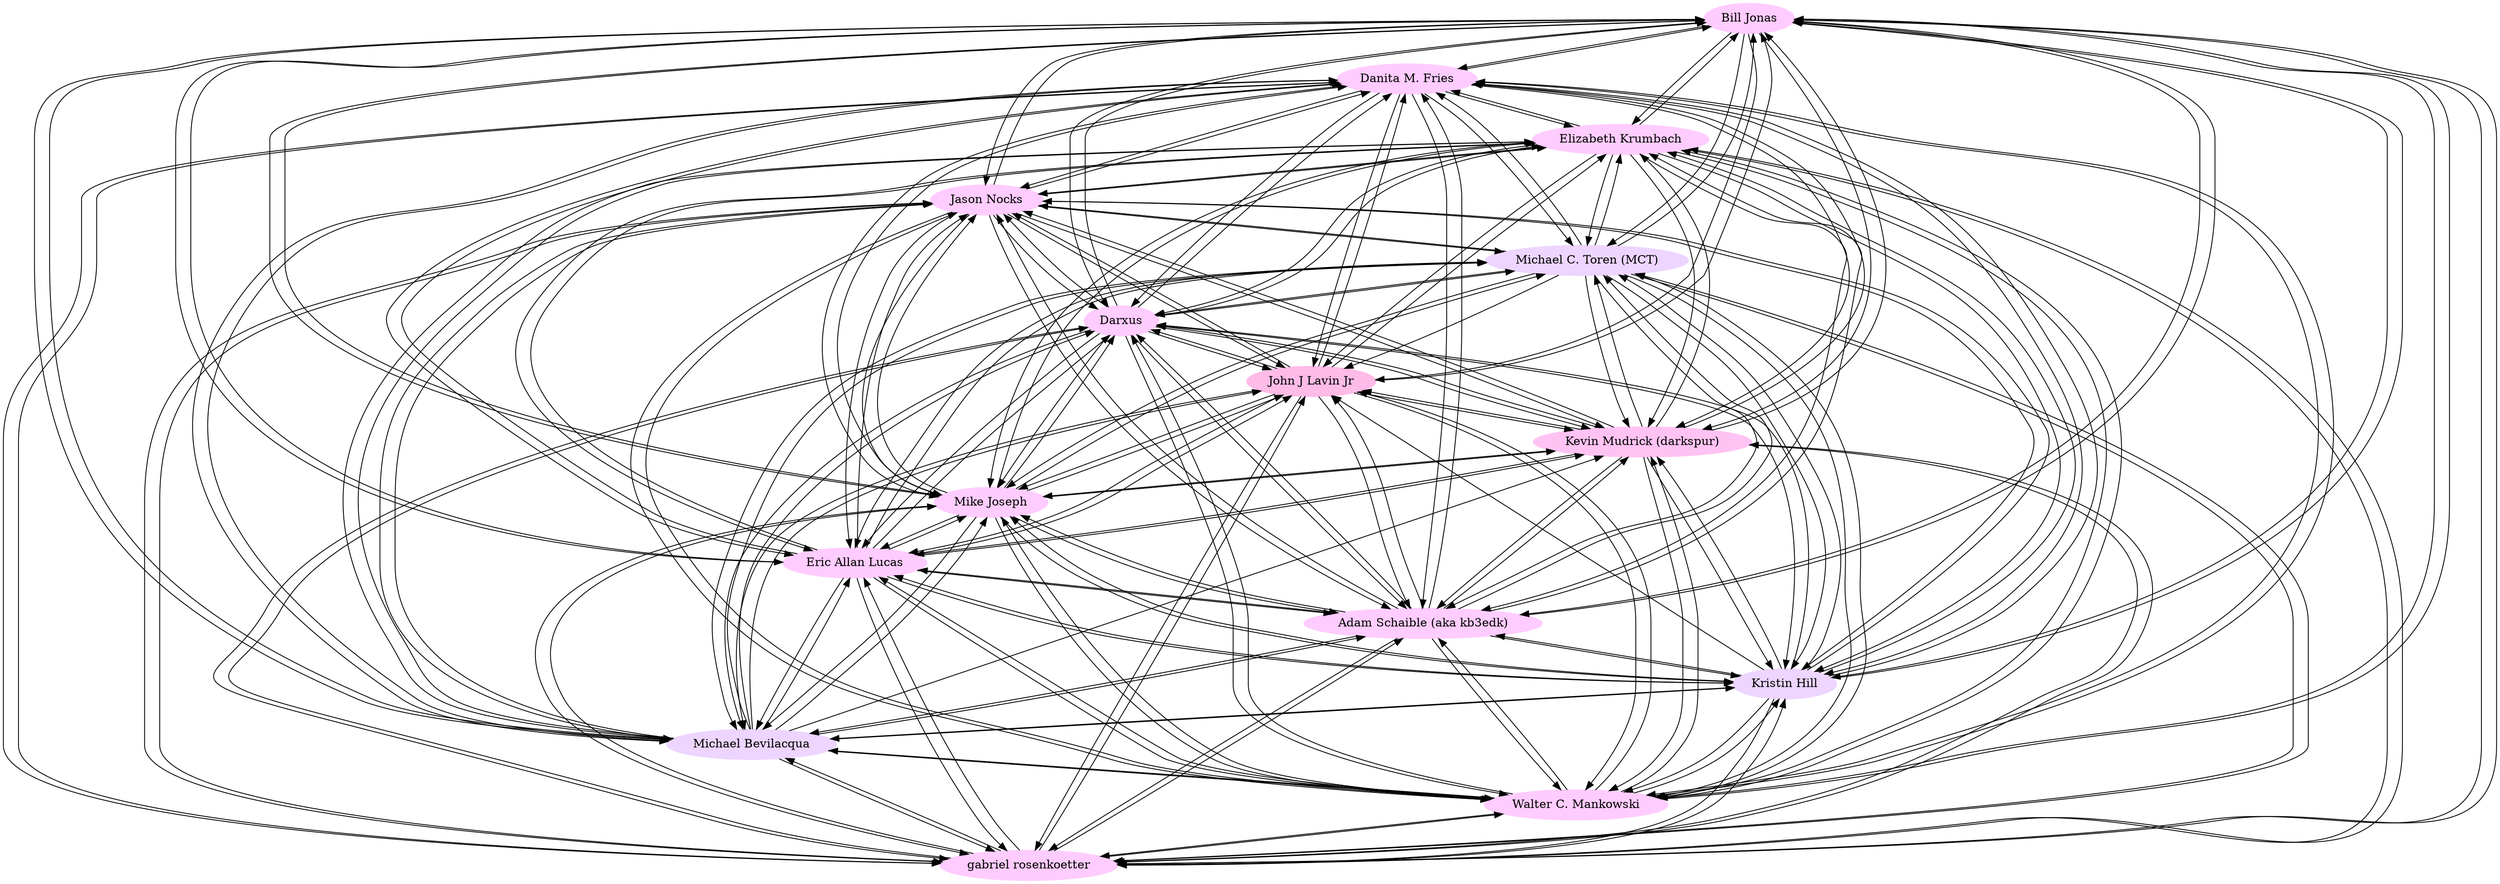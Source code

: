 digraph "debian-keyring" {
overlap=scale
splines=true
sep=.1
//1.07692307692308
node [style=filled]
//14 14 1,0.797619047619048,1
"116F0CBD" [color="0.833333333333333,0.202380952380952,1",label="Bill Jonas"]
//14 14 1,0.797619047619048,1
"FE4BC82F" [color="0.833333333333333,0.202380952380952,1",label="Danita M. Fries"]
//14 14 1,0.797619047619048,1
"0CF9091A" [color="0.833333333333333,0.202380952380952,1",label="gabriel rosenkoetter"]
//14 14 1,0.797619047619048,1
"67A7B584" [color="0.833333333333333,0.202380952380952,1",label="Walter C. Mankowski"]
//13 14 0.928571428571429,0.833333333333333,1
"CBAC94EA" [color="0.761904761904762,0.166666666666667,1",label="Michael Bevilacqua"]
//13 14 0.928571428571429,0.833333333333333,1
"55FF8CEF" [color="0.761904761904762,0.166666666666667,1",label="Kristin Hill"]
//14 14 1,0.797619047619048,1
"343BB2A7" [color="0.833333333333333,0.202380952380952,1",label="Adam Schaible (aka kb3edk)"]
//14 14 1,0.797619047619048,1
"742B67FE" [color="0.833333333333333,0.202380952380952,1",label="Eric Allan Lucas"]
//14 14 1,0.797619047619048,1
"8477626F" [color="0.833333333333333,0.202380952380952,1",label="Mike Joseph"]
//14 13 1,0.764455782312925,0.952380952380952
"8DAC6BEA" [color="0.867027677496992,0.235544217687075,1",label="Kevin Mudrick (darkspur)"]
//14 12 1,0.731292517006803,0.904761904761905
"2BA48C46" [color="0.892405063291139,0.268707482993197,1",label="John J Lavin Jr"]
//14 14 1,0.797619047619048,1
"0E9FF879" [color="0.833333333333333,0.202380952380952,1",label="Darxus"]
//13 14 0.928571428571429,0.833333333333333,1
"52AC566B" [color="0.761904761904762,0.166666666666667,1",label="Michael C. Toren (MCT)"]
//14 14 1,0.797619047619048,1
"F0A0A919" [color="0.833333333333333,0.202380952380952,1",label="Jason Nocks"]
//14 14 1,0.797619047619048,1
"56C84DC3" [color="0.833333333333333,0.202380952380952,1",label="Elizabeth Krumbach"]
"116F0CBD" -> "0CF9091A"
"FE4BC82F" -> "0CF9091A"
"67A7B584" -> "0CF9091A"
"55FF8CEF" -> "0CF9091A"
"CBAC94EA" -> "0CF9091A"
"343BB2A7" -> "0CF9091A"
"742B67FE" -> "0CF9091A"
"8477626F" -> "0CF9091A"
"8DAC6BEA" -> "0CF9091A"
"2BA48C46" -> "0CF9091A"
"52AC566B" -> "0CF9091A"
"0E9FF879" -> "0CF9091A"
"F0A0A919" -> "0CF9091A"
"56C84DC3" -> "0CF9091A"
"116F0CBD" -> "0E9FF879"
"FE4BC82F" -> "0E9FF879"
"0CF9091A" -> "0E9FF879"
"67A7B584" -> "0E9FF879"
"CBAC94EA" -> "0E9FF879"
"55FF8CEF" -> "0E9FF879"
"343BB2A7" -> "0E9FF879"
"742B67FE" -> "0E9FF879"
"8477626F" -> "0E9FF879"
"8DAC6BEA" -> "0E9FF879"
"2BA48C46" -> "0E9FF879"
"52AC566B" -> "0E9FF879"
"F0A0A919" -> "0E9FF879"
"56C84DC3" -> "0E9FF879"
"FE4BC82F" -> "116F0CBD"
"0CF9091A" -> "116F0CBD"
"67A7B584" -> "116F0CBD"
"55FF8CEF" -> "116F0CBD"
"CBAC94EA" -> "116F0CBD"
"343BB2A7" -> "116F0CBD"
"742B67FE" -> "116F0CBD"
"8477626F" -> "116F0CBD"
"8DAC6BEA" -> "116F0CBD"
"2BA48C46" -> "116F0CBD"
"0E9FF879" -> "116F0CBD"
"52AC566B" -> "116F0CBD"
"F0A0A919" -> "116F0CBD"
"56C84DC3" -> "116F0CBD"
"116F0CBD" -> "2BA48C46"
"FE4BC82F" -> "2BA48C46"
"0CF9091A" -> "2BA48C46"
"67A7B584" -> "2BA48C46"
"343BB2A7" -> "2BA48C46"
"55FF8CEF" -> "2BA48C46"
"CBAC94EA" -> "2BA48C46"
"742B67FE" -> "2BA48C46"
"8477626F" -> "2BA48C46"
"8DAC6BEA" -> "2BA48C46"
"0E9FF879" -> "2BA48C46"
"52AC566B" -> "2BA48C46"
"F0A0A919" -> "2BA48C46"
"56C84DC3" -> "2BA48C46"
"116F0CBD" -> "343BB2A7"
"FE4BC82F" -> "343BB2A7"
"0CF9091A" -> "343BB2A7"
"67A7B584" -> "343BB2A7"
"55FF8CEF" -> "343BB2A7"
"CBAC94EA" -> "343BB2A7"
"742B67FE" -> "343BB2A7"
"8477626F" -> "343BB2A7"
"8DAC6BEA" -> "343BB2A7"
"2BA48C46" -> "343BB2A7"
"0E9FF879" -> "343BB2A7"
"52AC566B" -> "343BB2A7"
"F0A0A919" -> "343BB2A7"
"56C84DC3" -> "343BB2A7"
"116F0CBD" -> "52AC566B"
"FE4BC82F" -> "52AC566B"
"0CF9091A" -> "52AC566B"
"67A7B584" -> "52AC566B"
"55FF8CEF" -> "52AC566B"
"CBAC94EA" -> "52AC566B"
"343BB2A7" -> "52AC566B"
"742B67FE" -> "52AC566B"
"8477626F" -> "52AC566B"
"8DAC6BEA" -> "52AC566B"
"0E9FF879" -> "52AC566B"
"F0A0A919" -> "52AC566B"
"56C84DC3" -> "52AC566B"
"116F0CBD" -> "55FF8CEF"
"FE4BC82F" -> "55FF8CEF"
"0CF9091A" -> "55FF8CEF"
"67A7B584" -> "55FF8CEF"
"343BB2A7" -> "55FF8CEF"
"CBAC94EA" -> "55FF8CEF"
"742B67FE" -> "55FF8CEF"
"8477626F" -> "55FF8CEF"
"8DAC6BEA" -> "55FF8CEF"
"0E9FF879" -> "55FF8CEF"
"52AC566B" -> "55FF8CEF"
"F0A0A919" -> "55FF8CEF"
"56C84DC3" -> "55FF8CEF"
"116F0CBD" -> "56C84DC3"
"FE4BC82F" -> "56C84DC3"
"0CF9091A" -> "56C84DC3"
"67A7B584" -> "56C84DC3"
"343BB2A7" -> "56C84DC3"
"55FF8CEF" -> "56C84DC3"
"CBAC94EA" -> "56C84DC3"
"742B67FE" -> "56C84DC3"
"8477626F" -> "56C84DC3"
"8DAC6BEA" -> "56C84DC3"
"0E9FF879" -> "56C84DC3"
"52AC566B" -> "56C84DC3"
"2BA48C46" -> "56C84DC3"
"F0A0A919" -> "56C84DC3"
"116F0CBD" -> "67A7B584"
"FE4BC82F" -> "67A7B584"
"0CF9091A" -> "67A7B584"
"55FF8CEF" -> "67A7B584"
"CBAC94EA" -> "67A7B584"
"343BB2A7" -> "67A7B584"
"742B67FE" -> "67A7B584"
"8477626F" -> "67A7B584"
"8DAC6BEA" -> "67A7B584"
"0E9FF879" -> "67A7B584"
"2BA48C46" -> "67A7B584"
"52AC566B" -> "67A7B584"
"F0A0A919" -> "67A7B584"
"56C84DC3" -> "67A7B584"
"116F0CBD" -> "742B67FE"
"FE4BC82F" -> "742B67FE"
"0CF9091A" -> "742B67FE"
"67A7B584" -> "742B67FE"
"343BB2A7" -> "742B67FE"
"55FF8CEF" -> "742B67FE"
"CBAC94EA" -> "742B67FE"
"8477626F" -> "742B67FE"
"8DAC6BEA" -> "742B67FE"
"0E9FF879" -> "742B67FE"
"52AC566B" -> "742B67FE"
"2BA48C46" -> "742B67FE"
"F0A0A919" -> "742B67FE"
"56C84DC3" -> "742B67FE"
"116F0CBD" -> "8477626F"
"FE4BC82F" -> "8477626F"
"0CF9091A" -> "8477626F"
"67A7B584" -> "8477626F"
"343BB2A7" -> "8477626F"
"55FF8CEF" -> "8477626F"
"CBAC94EA" -> "8477626F"
"742B67FE" -> "8477626F"
"8DAC6BEA" -> "8477626F"
"0E9FF879" -> "8477626F"
"52AC566B" -> "8477626F"
"2BA48C46" -> "8477626F"
"F0A0A919" -> "8477626F"
"56C84DC3" -> "8477626F"
"116F0CBD" -> "8DAC6BEA"
"FE4BC82F" -> "8DAC6BEA"
"0CF9091A" -> "8DAC6BEA"
"67A7B584" -> "8DAC6BEA"
"343BB2A7" -> "8DAC6BEA"
"55FF8CEF" -> "8DAC6BEA"
"2BA48C46" -> "8DAC6BEA"
"CBAC94EA" -> "8DAC6BEA"
"52AC566B" -> "8DAC6BEA"
"0E9FF879" -> "8DAC6BEA"
"F0A0A919" -> "8DAC6BEA"
"742B67FE" -> "8DAC6BEA"
"8477626F" -> "8DAC6BEA"
"56C84DC3" -> "8DAC6BEA"
"116F0CBD" -> "CBAC94EA"
"FE4BC82F" -> "CBAC94EA"
"0CF9091A" -> "CBAC94EA"
"67A7B584" -> "CBAC94EA"
"343BB2A7" -> "CBAC94EA"
"55FF8CEF" -> "CBAC94EA"
"742B67FE" -> "CBAC94EA"
"8477626F" -> "CBAC94EA"
"0E9FF879" -> "CBAC94EA"
"52AC566B" -> "CBAC94EA"
"2BA48C46" -> "CBAC94EA"
"F0A0A919" -> "CBAC94EA"
"56C84DC3" -> "CBAC94EA"
"116F0CBD" -> "F0A0A919"
"FE4BC82F" -> "F0A0A919"
"0CF9091A" -> "F0A0A919"
"67A7B584" -> "F0A0A919"
"55FF8CEF" -> "F0A0A919"
"CBAC94EA" -> "F0A0A919"
"343BB2A7" -> "F0A0A919"
"742B67FE" -> "F0A0A919"
"8477626F" -> "F0A0A919"
"8DAC6BEA" -> "F0A0A919"
"2BA48C46" -> "F0A0A919"
"52AC566B" -> "F0A0A919"
"0E9FF879" -> "F0A0A919"
"56C84DC3" -> "F0A0A919"
"116F0CBD" -> "FE4BC82F"
"0CF9091A" -> "FE4BC82F"
"67A7B584" -> "FE4BC82F"
"343BB2A7" -> "FE4BC82F"
"55FF8CEF" -> "FE4BC82F"
"CBAC94EA" -> "FE4BC82F"
"742B67FE" -> "FE4BC82F"
"8477626F" -> "FE4BC82F"
"8DAC6BEA" -> "FE4BC82F"
"2BA48C46" -> "FE4BC82F"
"52AC566B" -> "FE4BC82F"
"0E9FF879" -> "FE4BC82F"
"F0A0A919" -> "FE4BC82F"
"56C84DC3" -> "FE4BC82F"
}
